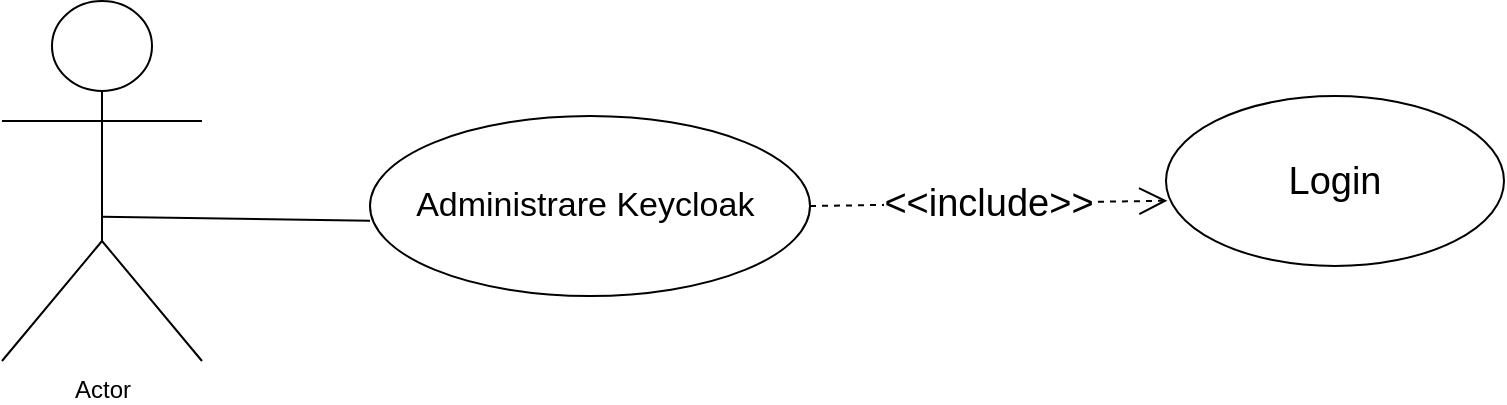 <mxfile version="22.1.17" type="device">
  <diagram name="Page-1" id="nn8ObmKU6kz6V9rWtay7">
    <mxGraphModel dx="2344" dy="1234" grid="0" gridSize="10" guides="1" tooltips="1" connect="1" arrows="1" fold="1" page="1" pageScale="1" pageWidth="1700" pageHeight="1100" math="0" shadow="0">
      <root>
        <mxCell id="0" />
        <mxCell id="1" parent="0" />
        <mxCell id="APQHhnO86Q3MHc4O8zTS-1" value="Actor" style="shape=umlActor;verticalLabelPosition=bottom;verticalAlign=top;html=1;" vertex="1" parent="1">
          <mxGeometry x="176" y="412.5" width="100" height="180" as="geometry" />
        </mxCell>
        <mxCell id="APQHhnO86Q3MHc4O8zTS-2" value="" style="endArrow=none;html=1;rounded=0;entryX=0;entryY=0.582;entryDx=0;entryDy=0;entryPerimeter=0;exitX=0.5;exitY=0.599;exitDx=0;exitDy=0;exitPerimeter=0;" edge="1" parent="1" source="APQHhnO86Q3MHc4O8zTS-1" target="APQHhnO86Q3MHc4O8zTS-3">
          <mxGeometry width="50" height="50" relative="1" as="geometry">
            <mxPoint x="210" y="520" as="sourcePoint" />
            <mxPoint x="370" y="520" as="targetPoint" />
          </mxGeometry>
        </mxCell>
        <mxCell id="APQHhnO86Q3MHc4O8zTS-3" value="&lt;font style=&quot;font-size: 17px;&quot;&gt;Administrare Keycloak&amp;nbsp;&lt;/font&gt;" style="ellipse;whiteSpace=wrap;html=1;" vertex="1" parent="1">
          <mxGeometry x="360" y="470" width="220" height="90" as="geometry" />
        </mxCell>
        <mxCell id="APQHhnO86Q3MHc4O8zTS-4" value="&lt;font style=&quot;font-size: 19px;&quot;&gt;Login&lt;/font&gt;" style="ellipse;whiteSpace=wrap;html=1;" vertex="1" parent="1">
          <mxGeometry x="758" y="460" width="169" height="85" as="geometry" />
        </mxCell>
        <mxCell id="APQHhnO86Q3MHc4O8zTS-5" value="&lt;font style=&quot;font-size: 19px;&quot;&gt;&amp;lt;&amp;lt;include&amp;gt;&amp;gt;&lt;/font&gt;" style="endArrow=open;endSize=12;dashed=1;html=1;rounded=0;exitX=1;exitY=0.5;exitDx=0;exitDy=0;entryX=0.004;entryY=0.616;entryDx=0;entryDy=0;entryPerimeter=0;" edge="1" parent="1" source="APQHhnO86Q3MHc4O8zTS-3" target="APQHhnO86Q3MHc4O8zTS-4">
          <mxGeometry width="160" relative="1" as="geometry">
            <mxPoint x="710" y="514.5" as="sourcePoint" />
            <mxPoint x="870" y="514.5" as="targetPoint" />
          </mxGeometry>
        </mxCell>
      </root>
    </mxGraphModel>
  </diagram>
</mxfile>
